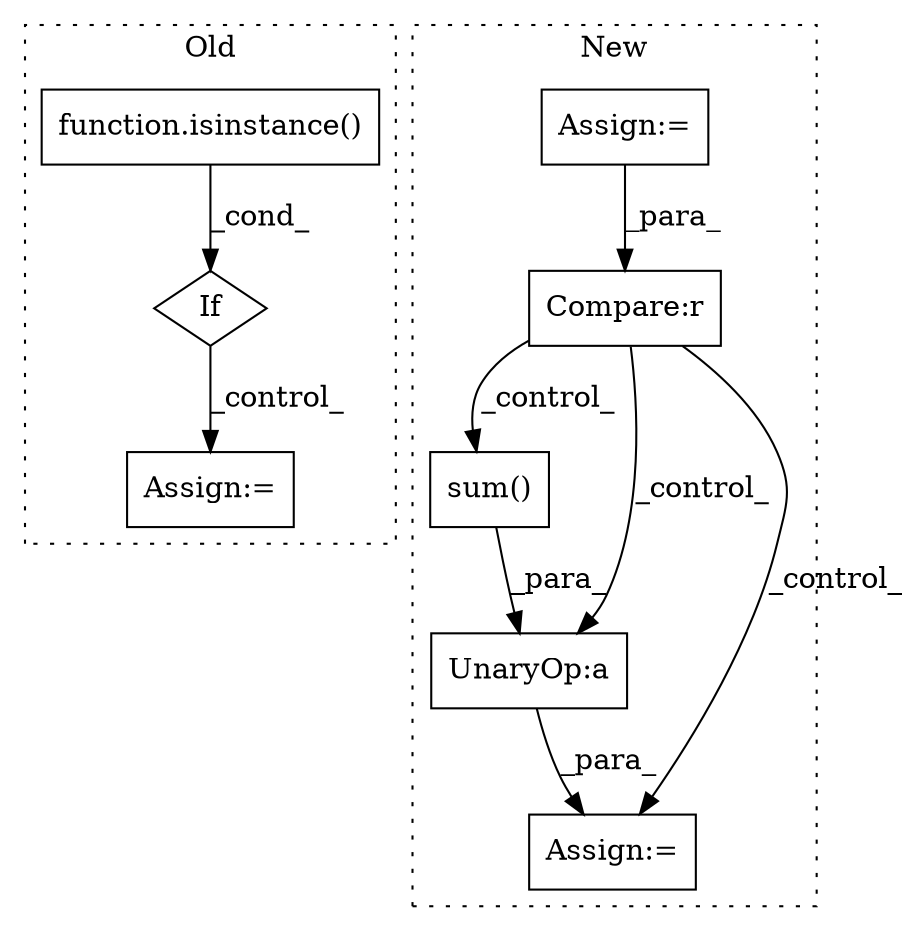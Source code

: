 digraph G {
subgraph cluster0 {
1 [label="function.isinstance()" a="75" s="4496,4518" l="11,1" shape="box"];
4 [label="If" a="96" s="4493" l="3" shape="diamond"];
5 [label="Assign:=" a="68" s="4664" l="3" shape="box"];
label = "Old";
style="dotted";
}
subgraph cluster1 {
2 [label="sum()" a="75" s="5629" l="23" shape="box"];
3 [label="Assign:=" a="68" s="5612" l="3" shape="box"];
6 [label="Compare:r" a="40" s="5455" l="12" shape="box"];
7 [label="Assign:=" a="68" s="5411" l="3" shape="box"];
8 [label="UnaryOp:a" a="61" s="5628" l="45" shape="box"];
label = "New";
style="dotted";
}
1 -> 4 [label="_cond_"];
2 -> 8 [label="_para_"];
4 -> 5 [label="_control_"];
6 -> 2 [label="_control_"];
6 -> 8 [label="_control_"];
6 -> 3 [label="_control_"];
7 -> 6 [label="_para_"];
8 -> 3 [label="_para_"];
}